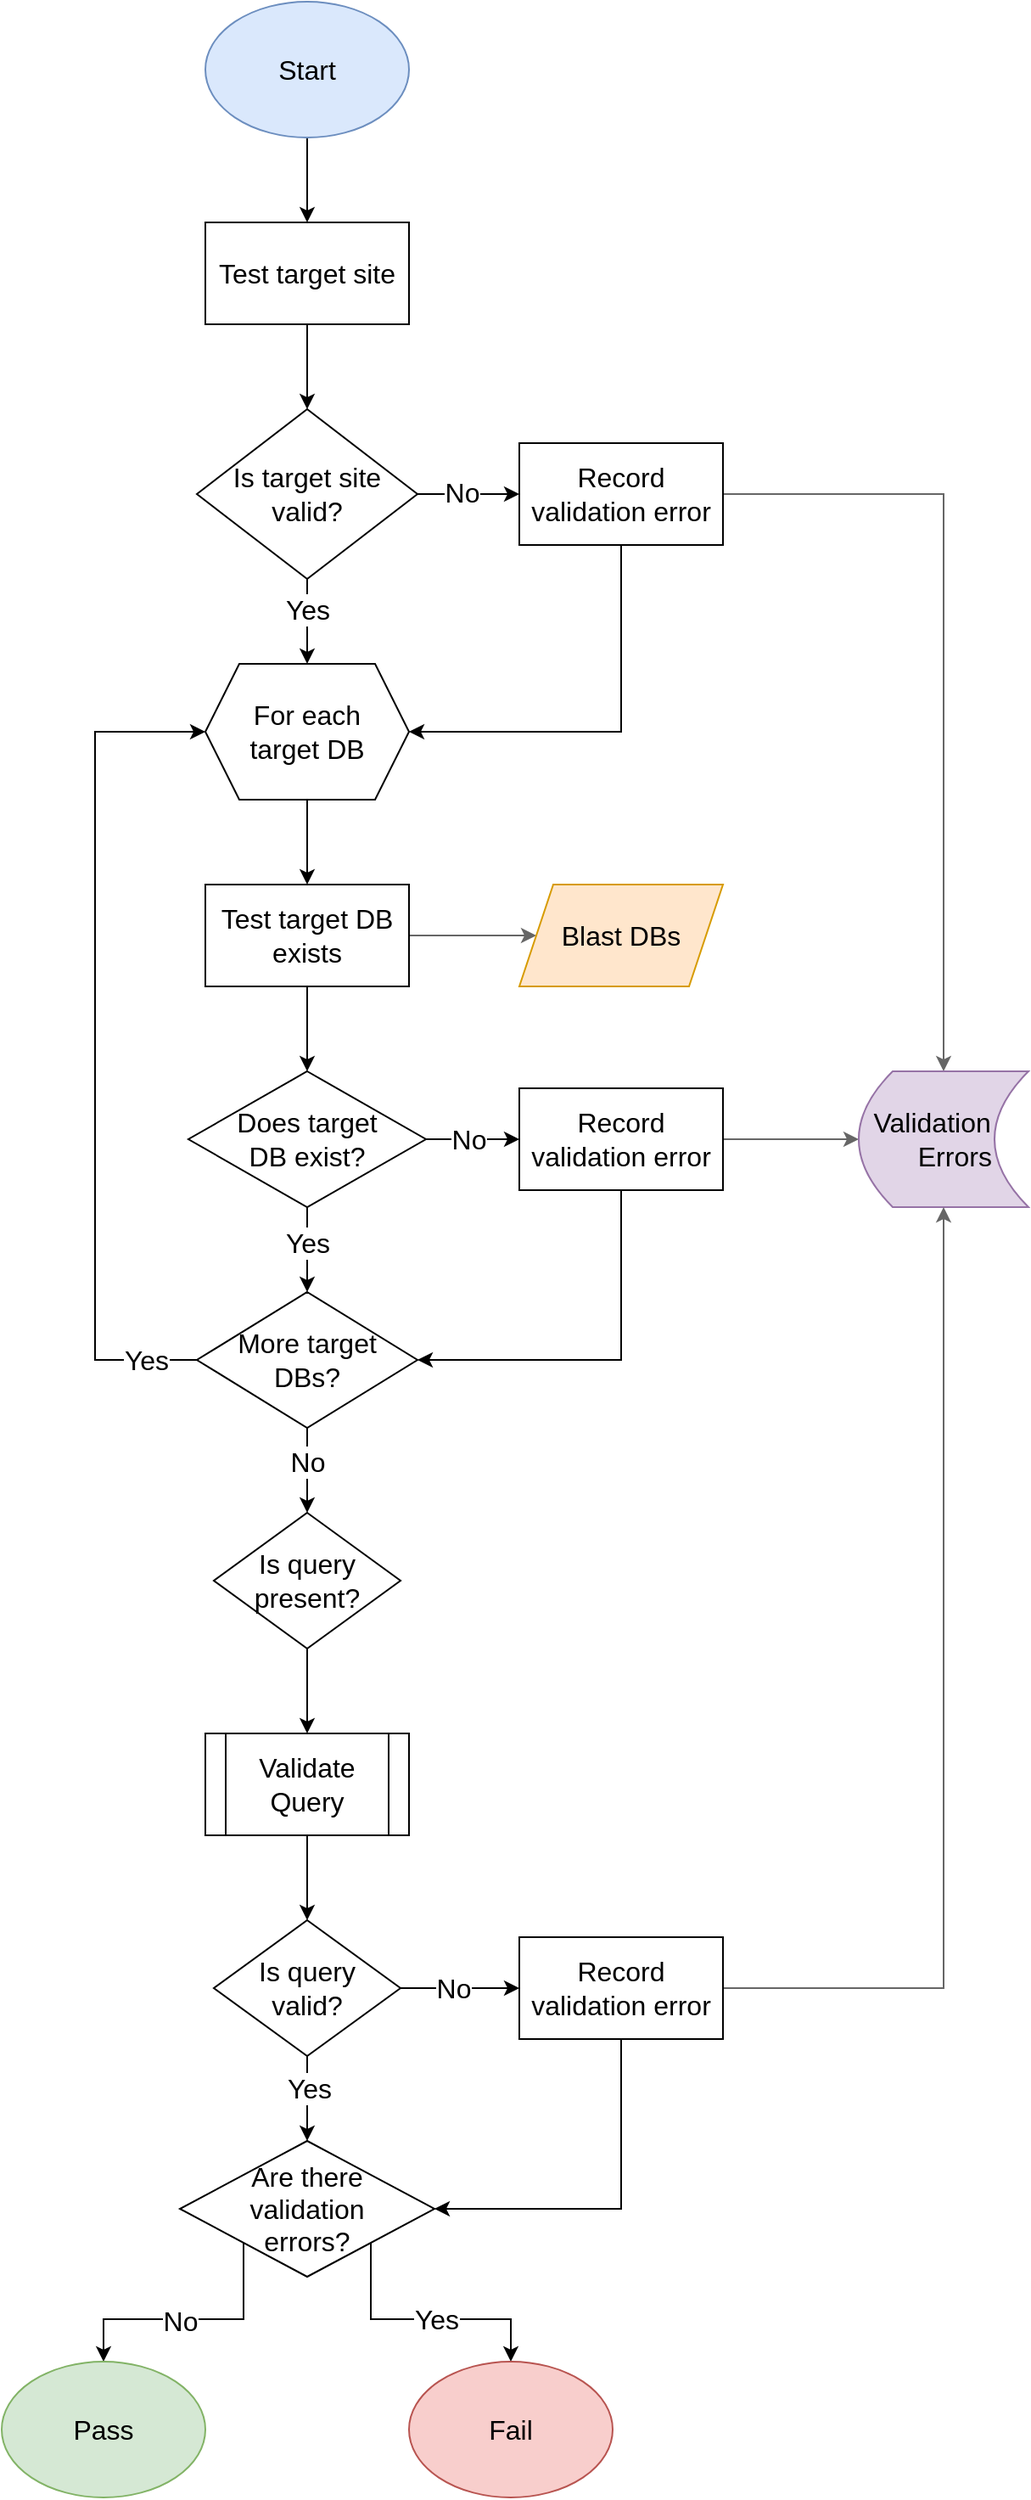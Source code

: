 <mxfile version="20.6.0" type="device"><diagram id="3LYKG-gTpZnaKU1pJvDK" name="Page-1"><mxGraphModel dx="3038" dy="1680" grid="1" gridSize="10" guides="1" tooltips="1" connect="1" arrows="1" fold="1" page="1" pageScale="1" pageWidth="850" pageHeight="1100" math="0" shadow="0"><root><mxCell id="0"/><mxCell id="1" parent="0"/><mxCell id="BQosSQMFr-cziiN8Oqpl-8" style="edgeStyle=orthogonalEdgeStyle;rounded=0;orthogonalLoop=1;jettySize=auto;html=1;exitX=0.5;exitY=1;exitDx=0;exitDy=0;entryX=0.5;entryY=0;entryDx=0;entryDy=0;fontSize=16;" edge="1" parent="1" source="BQosSQMFr-cziiN8Oqpl-1" target="BQosSQMFr-cziiN8Oqpl-2"><mxGeometry relative="1" as="geometry"/></mxCell><mxCell id="BQosSQMFr-cziiN8Oqpl-1" value="&lt;font style=&quot;font-size: 16px;&quot;&gt;Start&lt;/font&gt;" style="ellipse;whiteSpace=wrap;html=1;fillColor=#dae8fc;strokeColor=#6c8ebf;" vertex="1" parent="1"><mxGeometry x="120" width="120" height="80" as="geometry"/></mxCell><mxCell id="BQosSQMFr-cziiN8Oqpl-7" style="edgeStyle=orthogonalEdgeStyle;rounded=0;orthogonalLoop=1;jettySize=auto;html=1;exitX=0.5;exitY=1;exitDx=0;exitDy=0;entryX=0.5;entryY=0;entryDx=0;entryDy=0;fontSize=16;" edge="1" parent="1" source="BQosSQMFr-cziiN8Oqpl-2" target="BQosSQMFr-cziiN8Oqpl-3"><mxGeometry relative="1" as="geometry"/></mxCell><mxCell id="BQosSQMFr-cziiN8Oqpl-2" value="Test target site" style="rounded=0;whiteSpace=wrap;html=1;fontSize=16;" vertex="1" parent="1"><mxGeometry x="120" y="130" width="120" height="60" as="geometry"/></mxCell><mxCell id="BQosSQMFr-cziiN8Oqpl-6" style="edgeStyle=orthogonalEdgeStyle;rounded=0;orthogonalLoop=1;jettySize=auto;html=1;exitX=1;exitY=0.5;exitDx=0;exitDy=0;entryX=0;entryY=0.5;entryDx=0;entryDy=0;fontSize=16;" edge="1" parent="1" source="BQosSQMFr-cziiN8Oqpl-3" target="BQosSQMFr-cziiN8Oqpl-4"><mxGeometry relative="1" as="geometry"><Array as="points"><mxPoint x="265" y="290"/><mxPoint x="265" y="290"/></Array></mxGeometry></mxCell><mxCell id="BQosSQMFr-cziiN8Oqpl-14" value="No" style="edgeLabel;html=1;align=center;verticalAlign=middle;resizable=0;points=[];fontSize=16;" vertex="1" connectable="0" parent="BQosSQMFr-cziiN8Oqpl-6"><mxGeometry x="-0.135" y="1" relative="1" as="geometry"><mxPoint as="offset"/></mxGeometry></mxCell><mxCell id="BQosSQMFr-cziiN8Oqpl-9" style="edgeStyle=orthogonalEdgeStyle;rounded=0;orthogonalLoop=1;jettySize=auto;html=1;exitX=0.5;exitY=1;exitDx=0;exitDy=0;entryX=0.5;entryY=0;entryDx=0;entryDy=0;fontSize=16;" edge="1" parent="1" source="BQosSQMFr-cziiN8Oqpl-3" target="BQosSQMFr-cziiN8Oqpl-5"><mxGeometry relative="1" as="geometry"/></mxCell><mxCell id="BQosSQMFr-cziiN8Oqpl-15" value="Yes" style="edgeLabel;html=1;align=center;verticalAlign=middle;resizable=0;points=[];fontSize=16;" vertex="1" connectable="0" parent="BQosSQMFr-cziiN8Oqpl-9"><mxGeometry x="-0.275" relative="1" as="geometry"><mxPoint as="offset"/></mxGeometry></mxCell><mxCell id="BQosSQMFr-cziiN8Oqpl-3" value="Is target site valid?" style="rhombus;whiteSpace=wrap;html=1;fontSize=16;" vertex="1" parent="1"><mxGeometry x="115" y="240" width="130" height="100" as="geometry"/></mxCell><mxCell id="BQosSQMFr-cziiN8Oqpl-23" style="edgeStyle=orthogonalEdgeStyle;rounded=0;orthogonalLoop=1;jettySize=auto;html=1;exitX=0.5;exitY=1;exitDx=0;exitDy=0;entryX=1;entryY=0.5;entryDx=0;entryDy=0;fontSize=16;" edge="1" parent="1" source="BQosSQMFr-cziiN8Oqpl-4" target="BQosSQMFr-cziiN8Oqpl-5"><mxGeometry relative="1" as="geometry"/></mxCell><mxCell id="BQosSQMFr-cziiN8Oqpl-26" style="edgeStyle=orthogonalEdgeStyle;rounded=0;orthogonalLoop=1;jettySize=auto;html=1;fontSize=16;strokeColor=#666666;" edge="1" parent="1" source="BQosSQMFr-cziiN8Oqpl-4" target="BQosSQMFr-cziiN8Oqpl-24"><mxGeometry relative="1" as="geometry"/></mxCell><mxCell id="BQosSQMFr-cziiN8Oqpl-4" value="Record validation error" style="rounded=0;whiteSpace=wrap;html=1;fontSize=16;" vertex="1" parent="1"><mxGeometry x="305" y="260" width="120" height="60" as="geometry"/></mxCell><mxCell id="BQosSQMFr-cziiN8Oqpl-12" style="edgeStyle=orthogonalEdgeStyle;rounded=0;orthogonalLoop=1;jettySize=auto;html=1;exitX=0.5;exitY=1;exitDx=0;exitDy=0;entryX=0.5;entryY=0;entryDx=0;entryDy=0;fontSize=16;" edge="1" parent="1" source="BQosSQMFr-cziiN8Oqpl-5" target="BQosSQMFr-cziiN8Oqpl-10"><mxGeometry relative="1" as="geometry"/></mxCell><mxCell id="BQosSQMFr-cziiN8Oqpl-5" value="For each&lt;br&gt;target DB" style="shape=hexagon;perimeter=hexagonPerimeter2;whiteSpace=wrap;html=1;fixedSize=1;fontSize=16;" vertex="1" parent="1"><mxGeometry x="120" y="390" width="120" height="80" as="geometry"/></mxCell><mxCell id="BQosSQMFr-cziiN8Oqpl-13" style="edgeStyle=orthogonalEdgeStyle;rounded=0;orthogonalLoop=1;jettySize=auto;html=1;exitX=0.5;exitY=1;exitDx=0;exitDy=0;entryX=0.5;entryY=0;entryDx=0;entryDy=0;fontSize=16;" edge="1" parent="1" source="BQosSQMFr-cziiN8Oqpl-10" target="BQosSQMFr-cziiN8Oqpl-11"><mxGeometry relative="1" as="geometry"/></mxCell><mxCell id="BQosSQMFr-cziiN8Oqpl-54" style="edgeStyle=orthogonalEdgeStyle;rounded=0;orthogonalLoop=1;jettySize=auto;html=1;entryX=0;entryY=0.5;entryDx=0;entryDy=0;strokeColor=#666666;fontSize=16;" edge="1" parent="1" source="BQosSQMFr-cziiN8Oqpl-10" target="BQosSQMFr-cziiN8Oqpl-53"><mxGeometry relative="1" as="geometry"/></mxCell><mxCell id="BQosSQMFr-cziiN8Oqpl-10" value="Test target DB exists" style="rounded=0;whiteSpace=wrap;html=1;fontSize=16;" vertex="1" parent="1"><mxGeometry x="120" y="520" width="120" height="60" as="geometry"/></mxCell><mxCell id="BQosSQMFr-cziiN8Oqpl-17" style="edgeStyle=orthogonalEdgeStyle;rounded=0;orthogonalLoop=1;jettySize=auto;html=1;exitX=1;exitY=0.5;exitDx=0;exitDy=0;entryX=0;entryY=0.5;entryDx=0;entryDy=0;fontSize=16;" edge="1" parent="1" source="BQosSQMFr-cziiN8Oqpl-11" target="BQosSQMFr-cziiN8Oqpl-16"><mxGeometry relative="1" as="geometry"><Array as="points"><mxPoint x="275" y="670"/><mxPoint x="275" y="670"/></Array></mxGeometry></mxCell><mxCell id="BQosSQMFr-cziiN8Oqpl-18" value="No" style="edgeLabel;html=1;align=center;verticalAlign=middle;resizable=0;points=[];fontSize=16;" vertex="1" connectable="0" parent="BQosSQMFr-cziiN8Oqpl-17"><mxGeometry x="-0.276" relative="1" as="geometry"><mxPoint x="5" as="offset"/></mxGeometry></mxCell><mxCell id="BQosSQMFr-cziiN8Oqpl-20" style="edgeStyle=orthogonalEdgeStyle;rounded=0;orthogonalLoop=1;jettySize=auto;html=1;entryX=0.5;entryY=0;entryDx=0;entryDy=0;fontSize=16;" edge="1" parent="1" source="BQosSQMFr-cziiN8Oqpl-11" target="BQosSQMFr-cziiN8Oqpl-19"><mxGeometry relative="1" as="geometry"/></mxCell><mxCell id="BQosSQMFr-cziiN8Oqpl-21" value="Yes" style="edgeLabel;html=1;align=center;verticalAlign=middle;resizable=0;points=[];fontSize=16;" vertex="1" connectable="0" parent="BQosSQMFr-cziiN8Oqpl-20"><mxGeometry x="-0.184" relative="1" as="geometry"><mxPoint as="offset"/></mxGeometry></mxCell><mxCell id="BQosSQMFr-cziiN8Oqpl-11" value="Does target&lt;br&gt;DB exist?" style="rhombus;whiteSpace=wrap;html=1;fontSize=16;" vertex="1" parent="1"><mxGeometry x="110" y="630" width="140" height="80" as="geometry"/></mxCell><mxCell id="BQosSQMFr-cziiN8Oqpl-22" style="edgeStyle=orthogonalEdgeStyle;rounded=0;orthogonalLoop=1;jettySize=auto;html=1;exitX=0.5;exitY=1;exitDx=0;exitDy=0;entryX=1;entryY=0.5;entryDx=0;entryDy=0;fontSize=16;" edge="1" parent="1" source="BQosSQMFr-cziiN8Oqpl-16" target="BQosSQMFr-cziiN8Oqpl-19"><mxGeometry relative="1" as="geometry"/></mxCell><mxCell id="BQosSQMFr-cziiN8Oqpl-25" style="edgeStyle=orthogonalEdgeStyle;rounded=0;orthogonalLoop=1;jettySize=auto;html=1;entryX=0;entryY=0.5;entryDx=0;entryDy=0;fontSize=16;strokeColor=#666666;" edge="1" parent="1" source="BQosSQMFr-cziiN8Oqpl-16" target="BQosSQMFr-cziiN8Oqpl-24"><mxGeometry relative="1" as="geometry"/></mxCell><mxCell id="BQosSQMFr-cziiN8Oqpl-16" value="Record validation error" style="rounded=0;whiteSpace=wrap;html=1;fontSize=16;" vertex="1" parent="1"><mxGeometry x="305" y="640" width="120" height="60" as="geometry"/></mxCell><mxCell id="BQosSQMFr-cziiN8Oqpl-29" style="edgeStyle=orthogonalEdgeStyle;rounded=0;orthogonalLoop=1;jettySize=auto;html=1;exitX=0.5;exitY=1;exitDx=0;exitDy=0;entryX=0.5;entryY=0;entryDx=0;entryDy=0;fontSize=16;" edge="1" parent="1" source="BQosSQMFr-cziiN8Oqpl-19" target="BQosSQMFr-cziiN8Oqpl-28"><mxGeometry relative="1" as="geometry"><Array as="points"><mxPoint x="180" y="860"/><mxPoint x="180" y="860"/></Array></mxGeometry></mxCell><mxCell id="BQosSQMFr-cziiN8Oqpl-30" value="No" style="edgeLabel;html=1;align=center;verticalAlign=middle;resizable=0;points=[];fontSize=16;" vertex="1" connectable="0" parent="BQosSQMFr-cziiN8Oqpl-29"><mxGeometry x="-0.079" relative="1" as="geometry"><mxPoint y="-3" as="offset"/></mxGeometry></mxCell><mxCell id="BQosSQMFr-cziiN8Oqpl-31" style="edgeStyle=orthogonalEdgeStyle;rounded=0;orthogonalLoop=1;jettySize=auto;html=1;exitX=0;exitY=0.5;exitDx=0;exitDy=0;entryX=0;entryY=0.5;entryDx=0;entryDy=0;fontSize=16;" edge="1" parent="1" source="BQosSQMFr-cziiN8Oqpl-19" target="BQosSQMFr-cziiN8Oqpl-5"><mxGeometry relative="1" as="geometry"><Array as="points"><mxPoint x="55" y="800"/><mxPoint x="55" y="430"/></Array></mxGeometry></mxCell><mxCell id="BQosSQMFr-cziiN8Oqpl-32" value="Yes" style="edgeLabel;html=1;align=center;verticalAlign=middle;resizable=0;points=[];fontSize=16;" vertex="1" connectable="0" parent="BQosSQMFr-cziiN8Oqpl-31"><mxGeometry x="-0.902" y="1" relative="1" as="geometry"><mxPoint x="-6" y="-1" as="offset"/></mxGeometry></mxCell><mxCell id="BQosSQMFr-cziiN8Oqpl-19" value="More target&lt;br&gt;DBs?" style="rhombus;whiteSpace=wrap;html=1;fontSize=16;" vertex="1" parent="1"><mxGeometry x="115" y="760" width="130" height="80" as="geometry"/></mxCell><mxCell id="BQosSQMFr-cziiN8Oqpl-24" value="Validation&amp;nbsp; &amp;nbsp;&lt;br&gt;&amp;nbsp; &amp;nbsp;Errors" style="shape=dataStorage;whiteSpace=wrap;html=1;fixedSize=1;fontSize=16;fillColor=#e1d5e7;strokeColor=#9673a6;" vertex="1" parent="1"><mxGeometry x="505" y="630" width="100" height="80" as="geometry"/></mxCell><mxCell id="BQosSQMFr-cziiN8Oqpl-37" style="edgeStyle=orthogonalEdgeStyle;rounded=0;orthogonalLoop=1;jettySize=auto;html=1;exitX=0.5;exitY=1;exitDx=0;exitDy=0;entryX=0.5;entryY=0;entryDx=0;entryDy=0;fontSize=16;" edge="1" parent="1" source="BQosSQMFr-cziiN8Oqpl-27"><mxGeometry relative="1" as="geometry"><mxPoint x="180" y="1130" as="targetPoint"/></mxGeometry></mxCell><mxCell id="BQosSQMFr-cziiN8Oqpl-27" value="Validate&lt;br&gt;Query" style="shape=process;whiteSpace=wrap;html=1;backgroundOutline=1;fontSize=16;" vertex="1" parent="1"><mxGeometry x="120" y="1020" width="120" height="60" as="geometry"/></mxCell><mxCell id="BQosSQMFr-cziiN8Oqpl-35" style="edgeStyle=orthogonalEdgeStyle;rounded=0;orthogonalLoop=1;jettySize=auto;html=1;exitX=0.5;exitY=1;exitDx=0;exitDy=0;entryX=0.5;entryY=0;entryDx=0;entryDy=0;fontSize=16;" edge="1" parent="1" source="BQosSQMFr-cziiN8Oqpl-28" target="BQosSQMFr-cziiN8Oqpl-27"><mxGeometry relative="1" as="geometry"/></mxCell><mxCell id="BQosSQMFr-cziiN8Oqpl-28" value="Is query present?" style="rhombus;whiteSpace=wrap;html=1;fontSize=16;" vertex="1" parent="1"><mxGeometry x="125" y="890" width="110" height="80" as="geometry"/></mxCell><mxCell id="BQosSQMFr-cziiN8Oqpl-39" style="edgeStyle=orthogonalEdgeStyle;rounded=0;orthogonalLoop=1;jettySize=auto;html=1;exitX=0.5;exitY=1;exitDx=0;exitDy=0;entryX=0.5;entryY=0;entryDx=0;entryDy=0;fontSize=16;" edge="1" parent="1" source="BQosSQMFr-cziiN8Oqpl-33" target="BQosSQMFr-cziiN8Oqpl-38"><mxGeometry relative="1" as="geometry"><Array as="points"><mxPoint x="180" y="1230"/><mxPoint x="180" y="1230"/></Array></mxGeometry></mxCell><mxCell id="BQosSQMFr-cziiN8Oqpl-40" value="Yes" style="edgeLabel;html=1;align=center;verticalAlign=middle;resizable=0;points=[];fontSize=16;" vertex="1" connectable="0" parent="BQosSQMFr-cziiN8Oqpl-39"><mxGeometry x="-0.268" y="1" relative="1" as="geometry"><mxPoint as="offset"/></mxGeometry></mxCell><mxCell id="BQosSQMFr-cziiN8Oqpl-41" style="edgeStyle=orthogonalEdgeStyle;rounded=0;orthogonalLoop=1;jettySize=auto;html=1;entryX=0;entryY=0.5;entryDx=0;entryDy=0;fontSize=16;" edge="1" parent="1" source="BQosSQMFr-cziiN8Oqpl-33" target="BQosSQMFr-cziiN8Oqpl-34"><mxGeometry relative="1" as="geometry"/></mxCell><mxCell id="BQosSQMFr-cziiN8Oqpl-43" value="No" style="edgeLabel;html=1;align=center;verticalAlign=middle;resizable=0;points=[];fontSize=16;" vertex="1" connectable="0" parent="BQosSQMFr-cziiN8Oqpl-41"><mxGeometry x="-0.192" relative="1" as="geometry"><mxPoint x="2" as="offset"/></mxGeometry></mxCell><mxCell id="BQosSQMFr-cziiN8Oqpl-33" value="Is query&lt;br&gt;valid?" style="rhombus;whiteSpace=wrap;html=1;fontSize=16;" vertex="1" parent="1"><mxGeometry x="125" y="1130" width="110" height="80" as="geometry"/></mxCell><mxCell id="BQosSQMFr-cziiN8Oqpl-42" style="edgeStyle=orthogonalEdgeStyle;rounded=0;orthogonalLoop=1;jettySize=auto;html=1;exitX=0.5;exitY=1;exitDx=0;exitDy=0;entryX=1;entryY=0.5;entryDx=0;entryDy=0;fontSize=16;" edge="1" parent="1" source="BQosSQMFr-cziiN8Oqpl-34" target="BQosSQMFr-cziiN8Oqpl-38"><mxGeometry relative="1" as="geometry"/></mxCell><mxCell id="BQosSQMFr-cziiN8Oqpl-50" style="edgeStyle=orthogonalEdgeStyle;rounded=0;orthogonalLoop=1;jettySize=auto;html=1;exitX=1;exitY=0.5;exitDx=0;exitDy=0;entryX=0.5;entryY=1;entryDx=0;entryDy=0;fontSize=16;strokeColor=#666666;" edge="1" parent="1" source="BQosSQMFr-cziiN8Oqpl-34" target="BQosSQMFr-cziiN8Oqpl-24"><mxGeometry relative="1" as="geometry"/></mxCell><mxCell id="BQosSQMFr-cziiN8Oqpl-34" value="Record validation error" style="rounded=0;whiteSpace=wrap;html=1;fontSize=16;" vertex="1" parent="1"><mxGeometry x="305" y="1140" width="120" height="60" as="geometry"/></mxCell><mxCell id="BQosSQMFr-cziiN8Oqpl-46" style="edgeStyle=orthogonalEdgeStyle;rounded=0;orthogonalLoop=1;jettySize=auto;html=1;exitX=0;exitY=1;exitDx=0;exitDy=0;fontSize=16;" edge="1" parent="1" source="BQosSQMFr-cziiN8Oqpl-38" target="BQosSQMFr-cziiN8Oqpl-44"><mxGeometry relative="1" as="geometry"/></mxCell><mxCell id="BQosSQMFr-cziiN8Oqpl-48" value="No" style="edgeLabel;html=1;align=center;verticalAlign=middle;resizable=0;points=[];fontSize=16;" vertex="1" connectable="0" parent="BQosSQMFr-cziiN8Oqpl-46"><mxGeometry x="-0.002" y="1" relative="1" as="geometry"><mxPoint x="-7" as="offset"/></mxGeometry></mxCell><mxCell id="BQosSQMFr-cziiN8Oqpl-47" style="edgeStyle=orthogonalEdgeStyle;rounded=0;orthogonalLoop=1;jettySize=auto;html=1;exitX=1;exitY=1;exitDx=0;exitDy=0;entryX=0.5;entryY=0;entryDx=0;entryDy=0;fontSize=16;" edge="1" parent="1" source="BQosSQMFr-cziiN8Oqpl-38" target="BQosSQMFr-cziiN8Oqpl-45"><mxGeometry relative="1" as="geometry"/></mxCell><mxCell id="BQosSQMFr-cziiN8Oqpl-49" value="Yes" style="edgeLabel;html=1;align=center;verticalAlign=middle;resizable=0;points=[];fontSize=16;" vertex="1" connectable="0" parent="BQosSQMFr-cziiN8Oqpl-47"><mxGeometry x="-0.018" relative="1" as="geometry"><mxPoint x="8" as="offset"/></mxGeometry></mxCell><mxCell id="BQosSQMFr-cziiN8Oqpl-38" value="Are there&lt;br&gt;validation&lt;br&gt;errors?" style="rhombus;whiteSpace=wrap;html=1;fontSize=16;" vertex="1" parent="1"><mxGeometry x="105" y="1260" width="150" height="80" as="geometry"/></mxCell><mxCell id="BQosSQMFr-cziiN8Oqpl-44" value="Pass" style="ellipse;whiteSpace=wrap;html=1;fontSize=16;fillColor=#d5e8d4;strokeColor=#82b366;" vertex="1" parent="1"><mxGeometry y="1390" width="120" height="80" as="geometry"/></mxCell><mxCell id="BQosSQMFr-cziiN8Oqpl-45" value="Fail" style="ellipse;whiteSpace=wrap;html=1;fontSize=16;fillColor=#f8cecc;strokeColor=#b85450;" vertex="1" parent="1"><mxGeometry x="240" y="1390" width="120" height="80" as="geometry"/></mxCell><mxCell id="BQosSQMFr-cziiN8Oqpl-53" value="Blast DBs" style="shape=parallelogram;perimeter=parallelogramPerimeter;whiteSpace=wrap;html=1;fixedSize=1;fontSize=16;fillColor=#ffe6cc;strokeColor=#d79b00;" vertex="1" parent="1"><mxGeometry x="305" y="520" width="120" height="60" as="geometry"/></mxCell></root></mxGraphModel></diagram></mxfile>